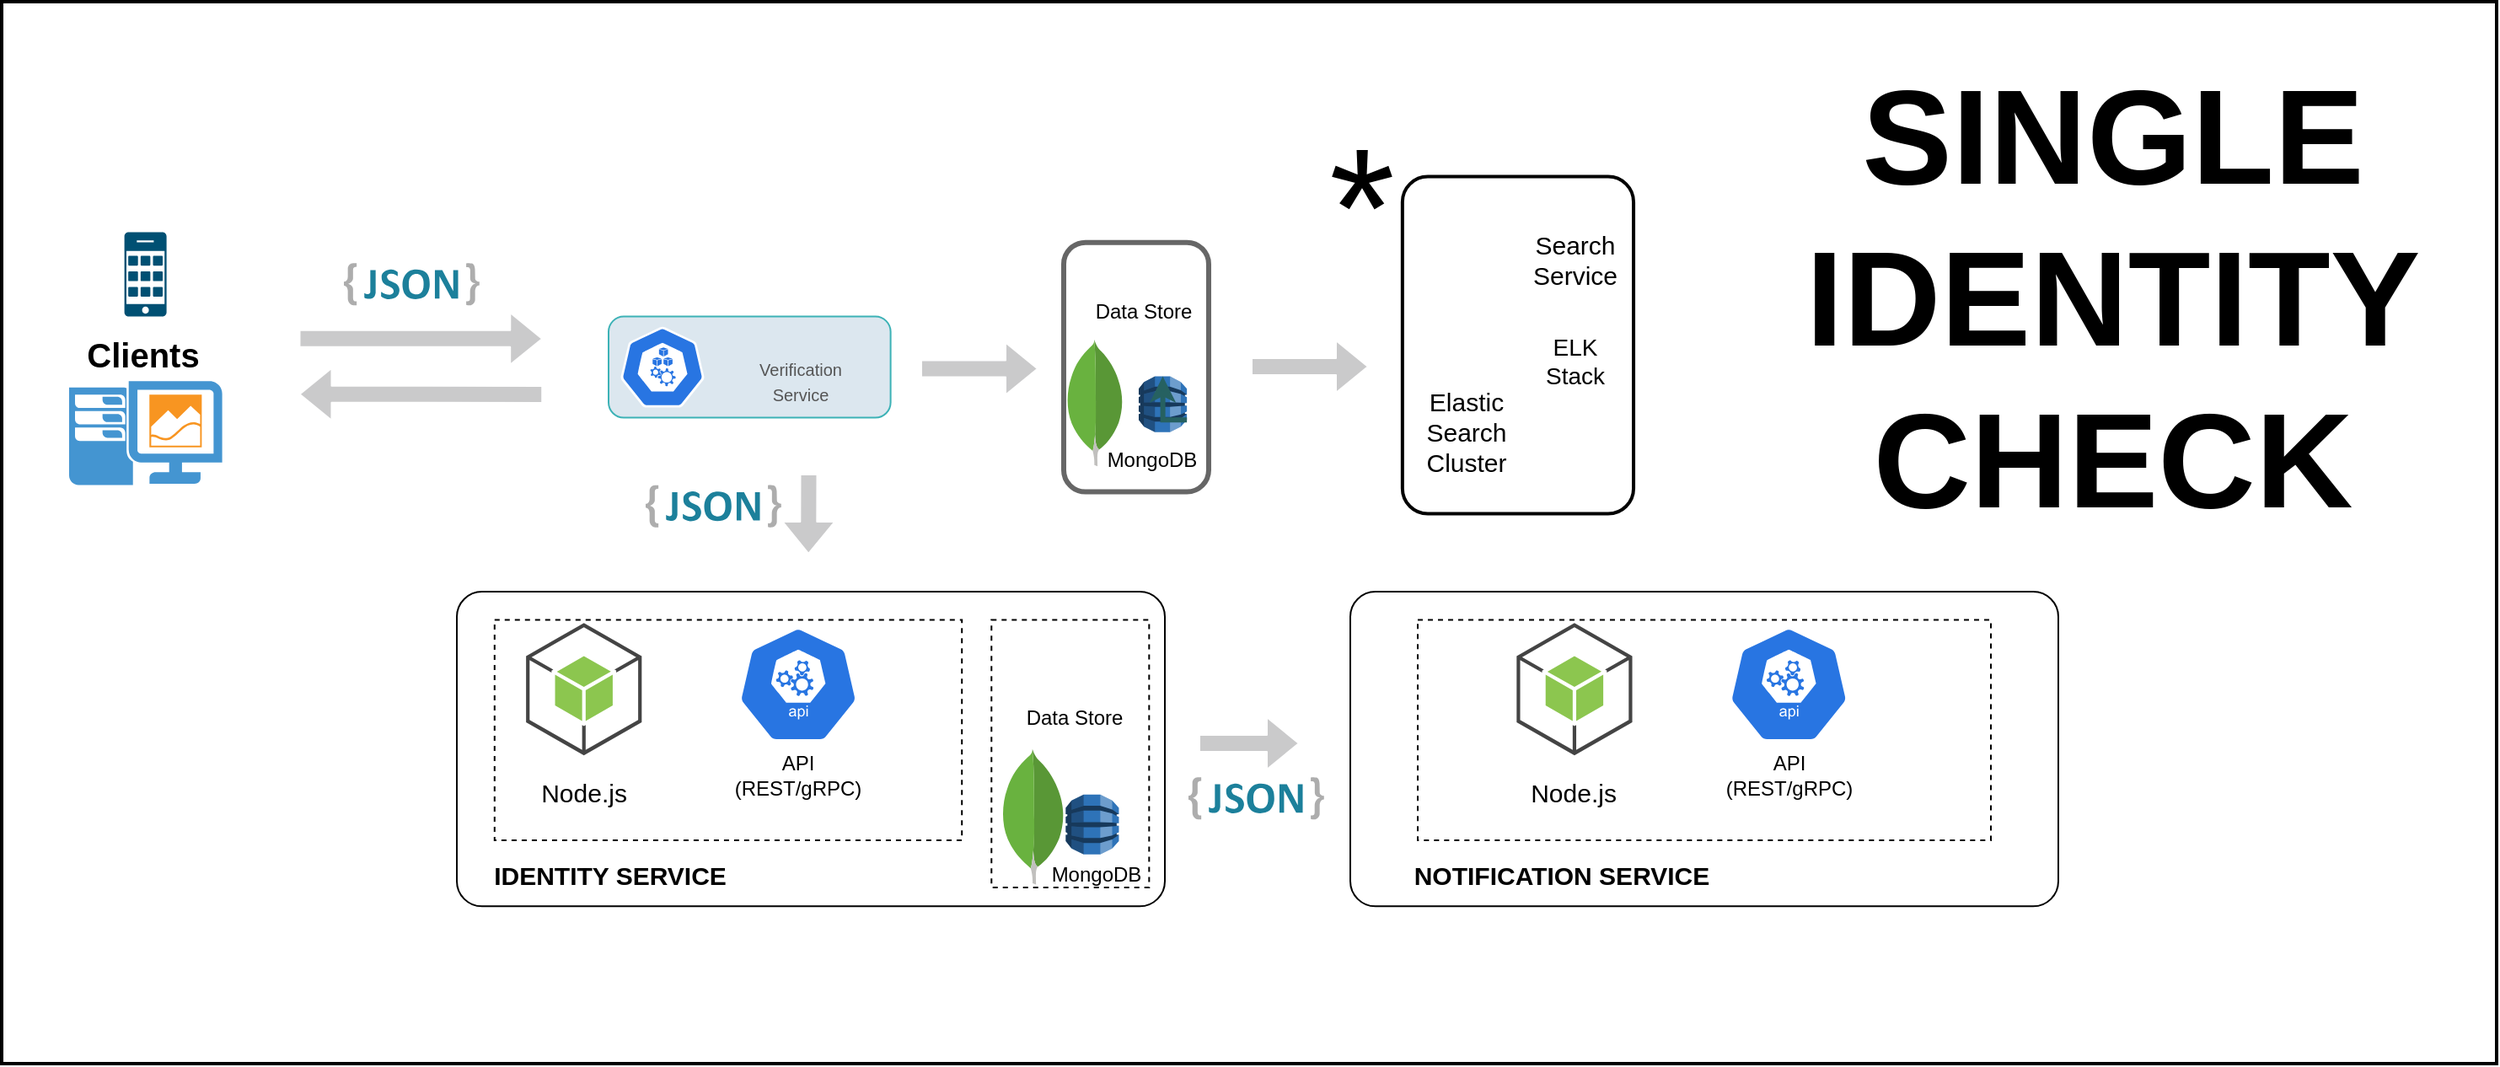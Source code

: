 <mxfile version="14.2.4" type="embed">
    <diagram id="D74SX6UnpLPuZyZY2XMV" name="Page-1">
        <mxGraphModel dx="-183" dy="-1306" grid="1" gridSize="10" guides="1" tooltips="1" connect="1" arrows="1" fold="1" page="1" pageScale="1" pageWidth="827" pageHeight="1169" math="0" shadow="0">
            <root>
                <mxCell id="0"/>
                <mxCell id="1" parent="0"/>
                <mxCell id="217" value="" style="rounded=0;whiteSpace=wrap;html=1;strokeColor=#000000;strokeWidth=2;fillColor=none;" vertex="1" parent="1">
                    <mxGeometry x="2120" y="3220" width="1480" height="630" as="geometry"/>
                </mxCell>
                <mxCell id="166" value="" style="group;rounded=1;arcSize=8;strokeColor=#000000;" parent="1" vertex="1" connectable="0">
                    <mxGeometry x="2390" y="3570" width="420" height="186.67" as="geometry"/>
                </mxCell>
                <mxCell id="167" value="" style="outlineConnect=0;dashed=0;verticalLabelPosition=bottom;verticalAlign=top;align=center;html=1;shape=mxgraph.aws3.android;fillColor=#8CC64F;gradientColor=none;rounded=0;" parent="166" vertex="1">
                    <mxGeometry x="41.067" y="18.667" width="68.6" height="78.401" as="geometry"/>
                </mxCell>
                <mxCell id="168" value="&lt;font style=&quot;font-size: 15px&quot;&gt;Node.js&lt;br&gt;&lt;/font&gt;" style="text;html=1;strokeColor=none;fillColor=none;align=center;verticalAlign=middle;whiteSpace=wrap;rounded=0;" parent="166" vertex="1">
                    <mxGeometry x="56.7" y="109.202" width="37.333" height="18.667" as="geometry"/>
                </mxCell>
                <mxCell id="169" value="" style="outlineConnect=0;dashed=0;verticalLabelPosition=bottom;verticalAlign=top;align=center;html=1;shape=mxgraph.aws3.dynamo_db;fillColor=#2E73B8;gradientColor=none;rounded=0;" parent="166" vertex="1">
                    <mxGeometry x="361.2" y="120.402" width="31.528" height="35.467" as="geometry"/>
                </mxCell>
                <mxCell id="170" value="" style="dashed=0;outlineConnect=0;html=1;align=center;labelPosition=center;verticalLabelPosition=bottom;verticalAlign=top;shape=mxgraph.weblogos.mongodb;rounded=0;fillColor=none;" parent="166" vertex="1">
                    <mxGeometry x="322.747" y="93.335" width="38.453" height="80.455" as="geometry"/>
                </mxCell>
                <mxCell id="171" value="MongoDB" style="text;html=1;strokeColor=none;fillColor=none;align=center;verticalAlign=middle;whiteSpace=wrap;rounded=0;" parent="166" vertex="1">
                    <mxGeometry x="361.2" y="158.669" width="37.333" height="18.667" as="geometry"/>
                </mxCell>
                <mxCell id="172" value="" style="html=1;dashed=0;whitespace=wrap;fillColor=#2875E2;strokeColor=#ffffff;points=[[0.005,0.63,0],[0.1,0.2,0],[0.9,0.2,0],[0.5,0,0],[0.995,0.63,0],[0.72,0.99,0],[0.5,1,0],[0.28,0.99,0]];shape=mxgraph.kubernetes.icon;prIcon=api;rounded=0;" parent="166" vertex="1">
                    <mxGeometry x="160.533" y="20.534" width="84" height="69.068" as="geometry"/>
                </mxCell>
                <mxCell id="173" value="" style="rounded=0;whiteSpace=wrap;html=1;fillColor=none;dashed=1;" parent="166" vertex="1">
                    <mxGeometry x="22.4" y="16.8" width="277.2" height="130.669" as="geometry"/>
                </mxCell>
                <mxCell id="174" value="" style="rounded=0;whiteSpace=wrap;html=1;fillColor=none;dashed=1;" parent="166" vertex="1">
                    <mxGeometry x="317.147" y="16.8" width="93.52" height="158.669" as="geometry"/>
                </mxCell>
                <mxCell id="175" value="API&lt;br&gt;(REST/gRPC)" style="text;html=1;strokeColor=none;fillColor=none;align=center;verticalAlign=middle;whiteSpace=wrap;rounded=0;" parent="166" vertex="1">
                    <mxGeometry x="163.1" y="97.068" width="78.867" height="24.267" as="geometry"/>
                </mxCell>
                <mxCell id="176" value="Data Store" style="text;html=1;strokeColor=none;fillColor=none;align=center;verticalAlign=middle;whiteSpace=wrap;rounded=0;" parent="166" vertex="1">
                    <mxGeometry x="319.947" y="65.334" width="93.333" height="18.667" as="geometry"/>
                </mxCell>
                <mxCell id="177" value="&lt;span style=&quot;font-size: 15px&quot;&gt;&lt;b&gt;IDENTITY SERVICE&lt;/b&gt;&lt;/span&gt;" style="text;html=1;strokeColor=none;fillColor=none;align=center;verticalAlign=middle;whiteSpace=wrap;rounded=0;" parent="166" vertex="1">
                    <mxGeometry x="15" y="158.67" width="152" height="18.67" as="geometry"/>
                </mxCell>
                <mxCell id="178" value="" style="rounded=1;whiteSpace=wrap;html=1;strokeColor=#3CB2B6;fillColor=#DCE7EF;" parent="1" vertex="1">
                    <mxGeometry x="2480" y="3406.8" width="167.31" height="60" as="geometry"/>
                </mxCell>
                <mxCell id="179" value="" style="html=1;dashed=0;whitespace=wrap;fillColor=#2875E2;strokeColor=#ffffff;points=[[0.005,0.63,0],[0.1,0.2,0],[0.9,0.2,0],[0.5,0,0],[0.995,0.63,0],[0.72,0.99,0],[0.5,1,0],[0.28,0.99,0]];shape=mxgraph.kubernetes.icon;prIcon=node" parent="1" vertex="1">
                    <mxGeometry x="2487" y="3412.8" width="50" height="48" as="geometry"/>
                </mxCell>
                <mxCell id="180" value="&lt;font color=&quot;#555555&quot;&gt;&lt;span style=&quot;font-size: 10px&quot;&gt;Verification&lt;br&gt;Service&lt;br&gt;&lt;/span&gt;&lt;/font&gt;" style="text;html=1;strokeColor=none;fillColor=none;align=center;verticalAlign=middle;whiteSpace=wrap;rounded=0;" parent="1" vertex="1">
                    <mxGeometry x="2569" y="3434.8" width="50" height="20" as="geometry"/>
                </mxCell>
                <mxCell id="181" value="" style="shape=flexArrow;endArrow=classic;html=1;strokeColor=#FFFFFF;fillColor=#cacacb;" parent="1" edge="1">
                    <mxGeometry width="50" height="50" relative="1" as="geometry">
                        <mxPoint x="2598.75" y="3500" as="sourcePoint"/>
                        <mxPoint x="2598.6" y="3548" as="targetPoint"/>
                    </mxGeometry>
                </mxCell>
                <mxCell id="182" value="" style="group" parent="1" vertex="1" connectable="0">
                    <mxGeometry x="2749.997" y="3362.816" width="85.995" height="147.963" as="geometry"/>
                </mxCell>
                <mxCell id="183" value="" style="group;rounded=1;strokeColor=#666;strokeWidth=3;fillColor=none;" parent="182" vertex="1" connectable="0">
                    <mxGeometry width="85.995" height="147.963" as="geometry"/>
                </mxCell>
                <mxCell id="184" value="" style="group" parent="183" vertex="1" connectable="0">
                    <mxGeometry x="1.168" y="30.75" width="84.827" height="104.444" as="geometry"/>
                </mxCell>
                <mxCell id="185" value="" style="outlineConnect=0;dashed=0;verticalLabelPosition=bottom;verticalAlign=top;align=center;html=1;shape=mxgraph.aws3.dynamo_db;fillColor=#2E73B8;gradientColor=none;rounded=0;" parent="184" vertex="1">
                    <mxGeometry x="43.323" y="48.741" width="28.583" height="33.074" as="geometry"/>
                </mxCell>
                <mxCell id="186" value="" style="dashed=0;outlineConnect=0;html=1;align=center;labelPosition=center;verticalLabelPosition=bottom;verticalAlign=top;shape=mxgraph.weblogos.mongodb;rounded=0;fillColor=none;" parent="184" vertex="1">
                    <mxGeometry y="26.981" width="34.862" height="75.026" as="geometry"/>
                </mxCell>
                <mxCell id="187" value="MongoDB" style="text;html=1;align=center;verticalAlign=middle;resizable=0;points=[];autosize=1;" parent="184" vertex="1">
                    <mxGeometry x="15.596" y="88.037" width="70" height="20" as="geometry"/>
                </mxCell>
                <mxCell id="188" value="Data Store" style="text;html=1;align=center;verticalAlign=middle;resizable=0;points=[];autosize=1;" parent="184" vertex="1">
                    <mxGeometry x="10.941" width="70" height="20" as="geometry"/>
                </mxCell>
                <mxCell id="189" style="edgeStyle=orthogonalEdgeStyle;rounded=0;orthogonalLoop=1;jettySize=auto;html=1;exitX=1;exitY=0.78;exitDx=0;exitDy=0;exitPerimeter=0;entryX=0.5;entryY=0;entryDx=0;entryDy=0;entryPerimeter=0;strokeColor=#266161;strokeWidth=3;" parent="184" source="185" target="185" edge="1">
                    <mxGeometry relative="1" as="geometry"/>
                </mxCell>
                <mxCell id="190" value="" style="rounded=1;whiteSpace=wrap;html=1;shadow=0;glass=0;comic=0;strokeWidth=2;fillColor=none;arcSize=11;" parent="1" vertex="1">
                    <mxGeometry x="2950.92" y="3323.8" width="137.11" height="200" as="geometry"/>
                </mxCell>
                <mxCell id="191" value="&lt;span style=&quot;font-size: 15px&quot;&gt;Elastic&lt;br&gt;Search&lt;br&gt;Cluster&lt;br&gt;&lt;/span&gt;" style="text;html=1;strokeColor=none;fillColor=none;align=center;verticalAlign=middle;whiteSpace=wrap;rounded=0;shadow=0;glass=0;comic=0;" parent="1" vertex="1">
                    <mxGeometry x="2949.28" y="3436.8" width="79.5" height="76.77" as="geometry"/>
                </mxCell>
                <mxCell id="192" value="&lt;font style=&quot;font-size: 15px&quot;&gt;Search Service&lt;/font&gt;" style="text;html=1;strokeColor=none;fillColor=none;align=center;verticalAlign=middle;whiteSpace=wrap;rounded=0;shadow=0;glass=0;comic=0;" parent="1" vertex="1">
                    <mxGeometry x="3026.13" y="3325.6" width="54.75" height="95" as="geometry"/>
                </mxCell>
                <mxCell id="193" value="&lt;font style=&quot;font-size: 14px&quot;&gt;ELK&lt;br&gt;Stack&lt;/font&gt;" style="text;html=1;strokeColor=none;fillColor=none;align=center;verticalAlign=middle;whiteSpace=wrap;rounded=0;shadow=0;glass=0;comic=0;" parent="1" vertex="1">
                    <mxGeometry x="3017" y="3400.8" width="73" height="64" as="geometry"/>
                </mxCell>
                <mxCell id="194" value="" style="shape=image;verticalLabelPosition=bottom;labelBackgroundColor=#ffffff;verticalAlign=top;aspect=fixed;imageAspect=0;image=https://www.elastic.co/static-res/images/elastic-logo-200.png;" parent="1" vertex="1">
                    <mxGeometry x="2957.41" y="3362.8" width="67.25" height="67.25" as="geometry"/>
                </mxCell>
                <mxCell id="195" value="" style="shape=flexArrow;endArrow=classic;html=1;strokeColor=#FFFFFF;fillColor=#cacacb;" parent="1" edge="1">
                    <mxGeometry width="50" height="50" relative="1" as="geometry">
                        <mxPoint x="2861" y="3436.51" as="sourcePoint"/>
                        <mxPoint x="2931" y="3436.51" as="targetPoint"/>
                    </mxGeometry>
                </mxCell>
                <mxCell id="196" value="&lt;font style=&quot;font-size: 100px&quot;&gt;*&lt;/font&gt;" style="text;html=1;strokeColor=none;fillColor=none;align=center;verticalAlign=middle;whiteSpace=wrap;rounded=0;" parent="1" vertex="1">
                    <mxGeometry x="2906.76" y="3301.8" width="40" height="78.2" as="geometry"/>
                </mxCell>
                <mxCell id="197" value="" style="shape=flexArrow;endArrow=classic;html=1;strokeColor=#FFFFFF;fillColor=#cacacb;" parent="1" edge="1">
                    <mxGeometry width="50" height="50" relative="1" as="geometry">
                        <mxPoint x="2296.24" y="3419.72" as="sourcePoint"/>
                        <mxPoint x="2441.12" y="3419.96" as="targetPoint"/>
                    </mxGeometry>
                </mxCell>
                <mxCell id="198" value="" style="shape=flexArrow;endArrow=classic;html=1;strokeColor=#FFFFFF;fillColor=#cacacb;" parent="1" edge="1">
                    <mxGeometry width="50" height="50" relative="1" as="geometry">
                        <mxPoint x="2441.12" y="3452.96" as="sourcePoint"/>
                        <mxPoint x="2296.24" y="3452.87" as="targetPoint"/>
                    </mxGeometry>
                </mxCell>
                <mxCell id="199" value="" style="group" parent="1" vertex="1" connectable="0">
                    <mxGeometry x="2160" y="3356.8" width="90.8" height="149.9" as="geometry"/>
                </mxCell>
                <mxCell id="200" value="" style="shadow=0;dashed=0;html=1;strokeColor=none;fillColor=#4495D1;labelPosition=center;verticalLabelPosition=bottom;verticalAlign=top;align=center;outlineConnect=0;shape=mxgraph.veeam.one_client;rounded=0;" parent="199" vertex="1">
                    <mxGeometry y="88.3" width="90.8" height="61.6" as="geometry"/>
                </mxCell>
                <mxCell id="201" value="" style="points=[[0.015,0.015,0],[0.985,0.015,0],[0.985,0.985,0],[0.015,0.985,0],[0.25,0,0],[0.5,0,0],[0.75,0,0],[1,0.25,0],[1,0.5,0],[1,0.75,0],[0.75,1,0],[0.5,1,0],[0.25,1,0],[0,0.75,0],[0,0.5,0],[0,0.25,0]];verticalLabelPosition=bottom;html=1;verticalAlign=top;aspect=fixed;align=center;pointerEvents=1;shape=mxgraph.cisco19.cell_phone;fillColor=#005073;strokeColor=none;rounded=0;" parent="199" vertex="1">
                    <mxGeometry x="32.8" width="25" height="50" as="geometry"/>
                </mxCell>
                <mxCell id="202" value="&lt;font size=&quot;1&quot;&gt;&lt;b style=&quot;font-size: 20px&quot;&gt;Clients&lt;/b&gt;&lt;/font&gt;" style="text;html=1;strokeColor=none;fillColor=none;align=center;verticalAlign=middle;whiteSpace=wrap;rounded=0;" parent="199" vertex="1">
                    <mxGeometry x="9.4" y="48.3" width="70" height="48.7" as="geometry"/>
                </mxCell>
                <mxCell id="203" value="" style="shape=flexArrow;endArrow=classic;html=1;strokeColor=#FFFFFF;fillColor=#cacacb;" parent="1" edge="1">
                    <mxGeometry width="50" height="50" relative="1" as="geometry">
                        <mxPoint x="2665" y="3437.8" as="sourcePoint"/>
                        <mxPoint x="2735" y="3437.8" as="targetPoint"/>
                    </mxGeometry>
                </mxCell>
                <mxCell id="204" value="" style="dashed=0;outlineConnect=0;html=1;align=center;labelPosition=center;verticalLabelPosition=bottom;verticalAlign=top;shape=mxgraph.weblogos.json_2;rounded=1;strokeColor=#000000;strokeWidth=2;fillColor=none;" parent="1" vertex="1">
                    <mxGeometry x="2323" y="3375" width="80.4" height="25.2" as="geometry"/>
                </mxCell>
                <mxCell id="205" value="" style="dashed=0;outlineConnect=0;html=1;align=center;labelPosition=center;verticalLabelPosition=bottom;verticalAlign=top;shape=mxgraph.weblogos.json_2;rounded=1;strokeColor=#000000;strokeWidth=2;fillColor=none;" parent="1" vertex="1">
                    <mxGeometry x="2502" y="3506.7" width="80.4" height="25.2" as="geometry"/>
                </mxCell>
                <mxCell id="216" value="&lt;b&gt;&lt;font style=&quot;font-size: 80px&quot;&gt;SINGLE IDENTITY CHECK&lt;/font&gt;&lt;/b&gt;" style="text;html=1;strokeColor=none;fillColor=none;align=center;verticalAlign=middle;whiteSpace=wrap;rounded=0;" parent="1" vertex="1">
                    <mxGeometry x="3150" y="3242" width="444.81" height="308.86" as="geometry"/>
                </mxCell>
                <mxCell id="218" value="" style="group;rounded=1;arcSize=8;strokeColor=#000000;" vertex="1" connectable="0" parent="1">
                    <mxGeometry x="2920" y="3570" width="420" height="186.67" as="geometry"/>
                </mxCell>
                <mxCell id="219" value="" style="outlineConnect=0;dashed=0;verticalLabelPosition=bottom;verticalAlign=top;align=center;html=1;shape=mxgraph.aws3.android;fillColor=#8CC64F;gradientColor=none;rounded=0;" vertex="1" parent="218">
                    <mxGeometry x="98.667" y="18.667" width="68.6" height="78.401" as="geometry"/>
                </mxCell>
                <mxCell id="220" value="&lt;font style=&quot;font-size: 15px&quot;&gt;Node.js&lt;br&gt;&lt;/font&gt;" style="text;html=1;strokeColor=none;fillColor=none;align=center;verticalAlign=middle;whiteSpace=wrap;rounded=0;" vertex="1" parent="218">
                    <mxGeometry x="114.3" y="109.202" width="37.333" height="18.667" as="geometry"/>
                </mxCell>
                <mxCell id="221" value="" style="html=1;dashed=0;whitespace=wrap;fillColor=#2875E2;strokeColor=#ffffff;points=[[0.005,0.63,0],[0.1,0.2,0],[0.9,0.2,0],[0.5,0,0],[0.995,0.63,0],[0.72,0.99,0],[0.5,1,0],[0.28,0.99,0]];shape=mxgraph.kubernetes.icon;prIcon=api;rounded=0;" vertex="1" parent="218">
                    <mxGeometry x="218.133" y="20.534" width="84" height="69.068" as="geometry"/>
                </mxCell>
                <mxCell id="222" value="" style="rounded=0;whiteSpace=wrap;html=1;fillColor=none;dashed=1;" vertex="1" parent="218">
                    <mxGeometry x="40" y="16.8" width="340" height="130.67" as="geometry"/>
                </mxCell>
                <mxCell id="223" value="API&lt;br&gt;(REST/gRPC)" style="text;html=1;strokeColor=none;fillColor=none;align=center;verticalAlign=middle;whiteSpace=wrap;rounded=0;" vertex="1" parent="218">
                    <mxGeometry x="220.7" y="97.068" width="78.867" height="24.267" as="geometry"/>
                </mxCell>
                <mxCell id="224" value="&lt;span style=&quot;font-size: 15px&quot;&gt;&lt;b&gt;NOTIFICATION SERVICE&lt;/b&gt;&lt;/span&gt;" style="text;html=1;strokeColor=none;fillColor=none;align=center;verticalAlign=middle;whiteSpace=wrap;rounded=0;" vertex="1" parent="218">
                    <mxGeometry x="31.83" y="158.67" width="187.17" height="18.67" as="geometry"/>
                </mxCell>
                <mxCell id="225" value="" style="shape=flexArrow;endArrow=classic;html=1;strokeColor=#FFFFFF;fillColor=#cacacb;" edge="1" parent="1">
                    <mxGeometry width="50" height="50" relative="1" as="geometry">
                        <mxPoint x="2830" y="3660" as="sourcePoint"/>
                        <mxPoint x="2890" y="3660" as="targetPoint"/>
                    </mxGeometry>
                </mxCell>
                <mxCell id="226" value="" style="dashed=0;outlineConnect=0;html=1;align=center;labelPosition=center;verticalLabelPosition=bottom;verticalAlign=top;shape=mxgraph.weblogos.json_2;rounded=1;strokeColor=#000000;strokeWidth=2;fillColor=none;" vertex="1" parent="1">
                    <mxGeometry x="2824" y="3680" width="80.4" height="25.2" as="geometry"/>
                </mxCell>
            </root>
        </mxGraphModel>
    </diagram>
</mxfile>